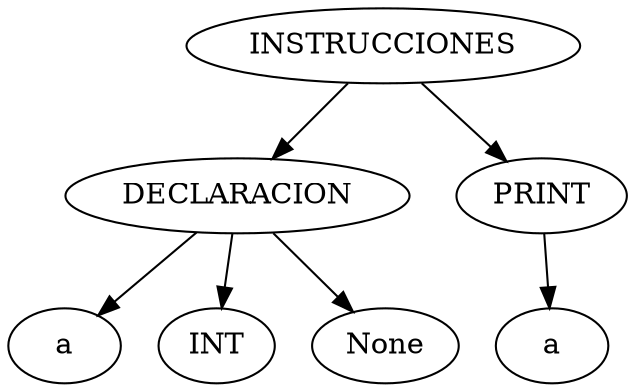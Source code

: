 digraph {
	0 [label = "INSTRUCCIONES"];
	1 [label = "DECLARACION"];
	2 [label = "a"];
	3 [label = "INT"];
	4 [label = "None"];
	5 [label = "PRINT"];
	6 [label = "a"];
	0 -> 1;
	1 -> 2;
	1 -> 3;
	1 -> 4;
	0 -> 5;
	5 -> 6;
}
